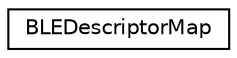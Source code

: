 digraph "Graphical Class Hierarchy"
{
  edge [fontname="Helvetica",fontsize="10",labelfontname="Helvetica",labelfontsize="10"];
  node [fontname="Helvetica",fontsize="10",shape=record];
  rankdir="LR";
  Node0 [label="BLEDescriptorMap",height=0.2,width=0.4,color="black", fillcolor="white", style="filled",URL="$class_b_l_e_descriptor_map.html",tooltip="A management structure for BLE descriptors. "];
}
